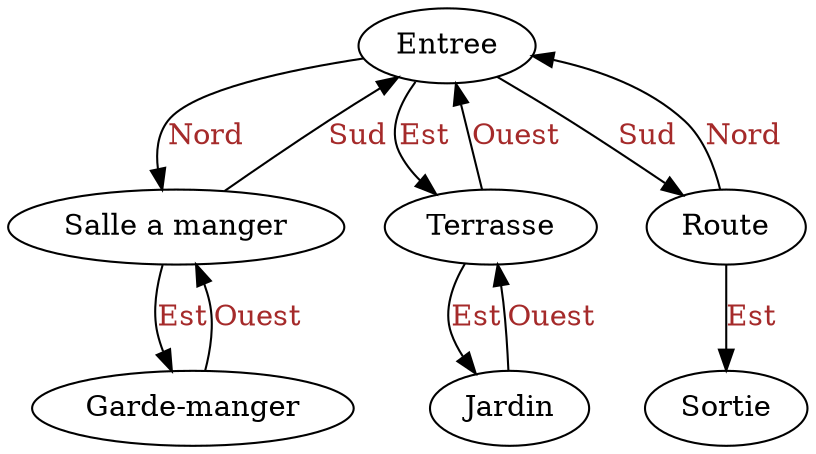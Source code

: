 digraph g{ 
"Entree" -> "Salle a manger" [label = "Nord"] [fontcolor=brown]
"Entree" -> "Terrasse" [label = "Est"] [fontcolor=brown]
"Entree" -> "Route" [label = "Sud"] [fontcolor=brown]
"Salle a manger" -> "Entree" [label = "Sud"] [fontcolor=brown]
"Salle a manger" -> "Garde-manger" [label = "Est"] [fontcolor=brown]
"Terrasse" -> "Jardin" [label = "Est"] [fontcolor=brown]
"Terrasse" -> "Entree" [label = "Ouest"] [fontcolor=brown]
"Route" -> "Entree" [label = "Nord"] [fontcolor=brown]
"Route" -> "Sortie" [label = "Est"] [fontcolor=brown]
"Garde-manger" -> "Salle a manger" [label = "Ouest"] [fontcolor=brown]
"Jardin" -> "Terrasse" [label = "Ouest"] [fontcolor=brown]
}
